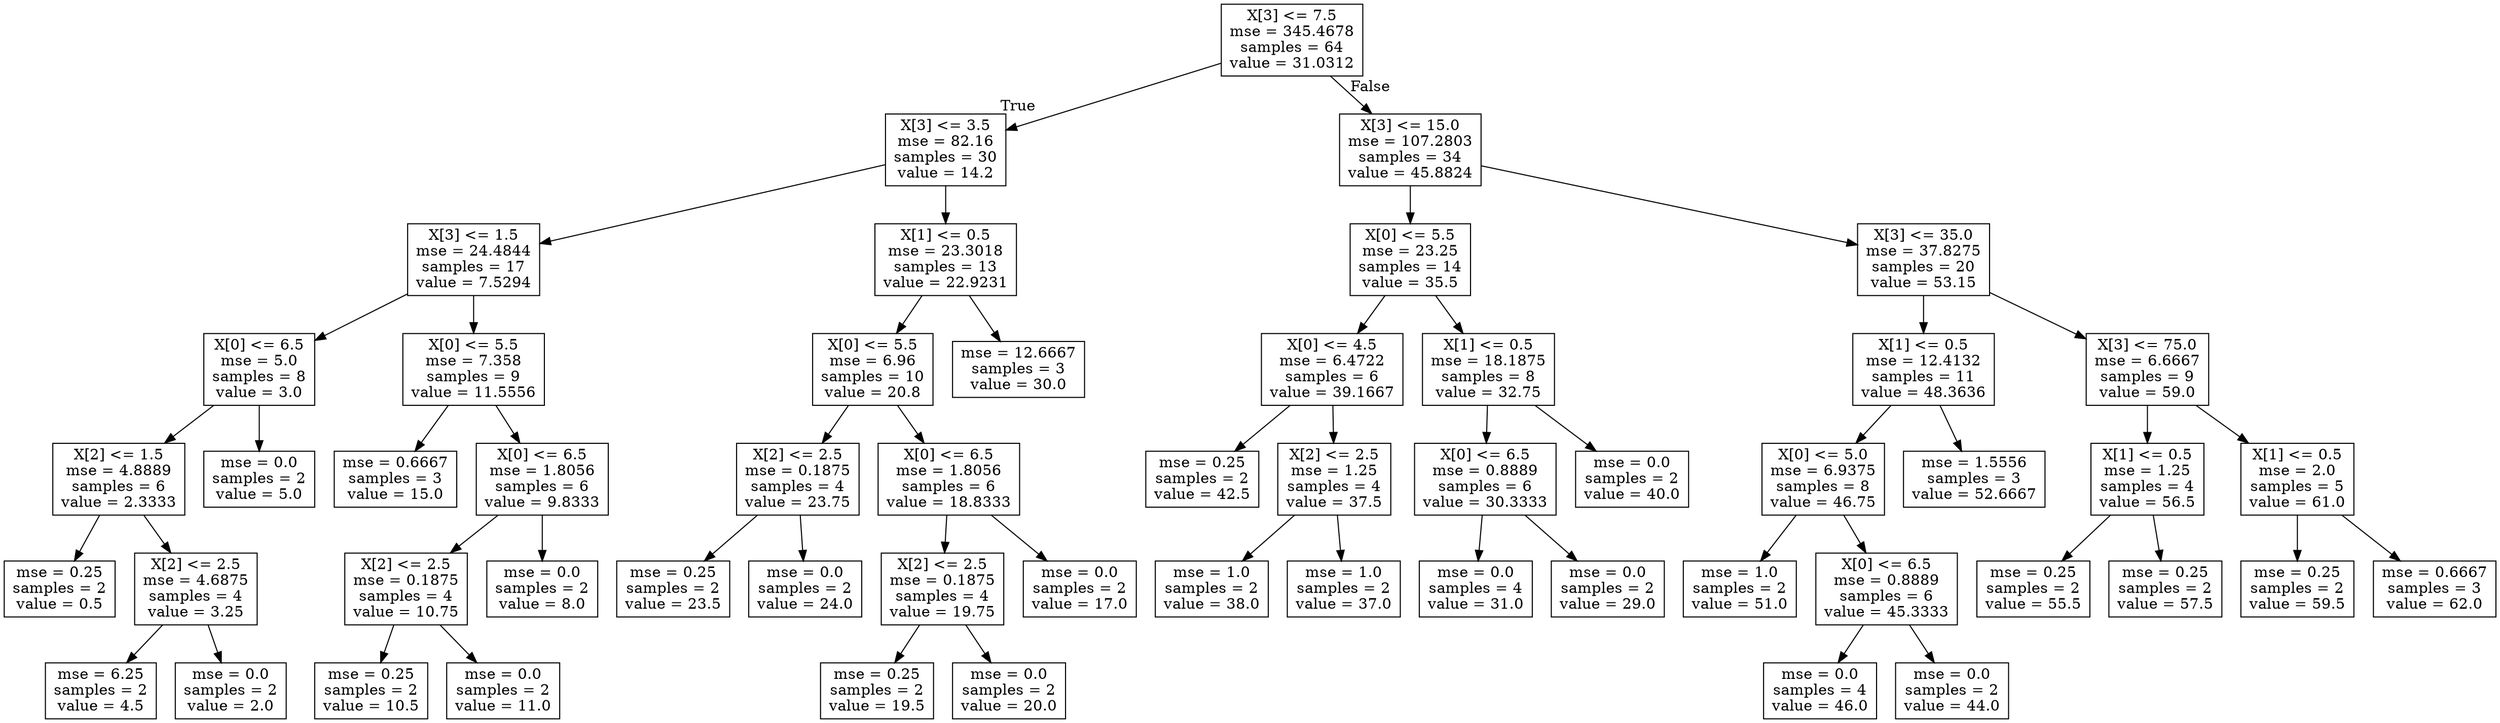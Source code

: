 digraph Tree {
node [shape=box] ;
0 [label="X[3] <= 7.5\nmse = 345.4678\nsamples = 64\nvalue = 31.0312"] ;
1 [label="X[3] <= 3.5\nmse = 82.16\nsamples = 30\nvalue = 14.2"] ;
0 -> 1 [labeldistance=2.5, labelangle=45, headlabel="True"] ;
2 [label="X[3] <= 1.5\nmse = 24.4844\nsamples = 17\nvalue = 7.5294"] ;
1 -> 2 ;
3 [label="X[0] <= 6.5\nmse = 5.0\nsamples = 8\nvalue = 3.0"] ;
2 -> 3 ;
4 [label="X[2] <= 1.5\nmse = 4.8889\nsamples = 6\nvalue = 2.3333"] ;
3 -> 4 ;
5 [label="mse = 0.25\nsamples = 2\nvalue = 0.5"] ;
4 -> 5 ;
6 [label="X[2] <= 2.5\nmse = 4.6875\nsamples = 4\nvalue = 3.25"] ;
4 -> 6 ;
7 [label="mse = 6.25\nsamples = 2\nvalue = 4.5"] ;
6 -> 7 ;
8 [label="mse = 0.0\nsamples = 2\nvalue = 2.0"] ;
6 -> 8 ;
9 [label="mse = 0.0\nsamples = 2\nvalue = 5.0"] ;
3 -> 9 ;
10 [label="X[0] <= 5.5\nmse = 7.358\nsamples = 9\nvalue = 11.5556"] ;
2 -> 10 ;
11 [label="mse = 0.6667\nsamples = 3\nvalue = 15.0"] ;
10 -> 11 ;
12 [label="X[0] <= 6.5\nmse = 1.8056\nsamples = 6\nvalue = 9.8333"] ;
10 -> 12 ;
13 [label="X[2] <= 2.5\nmse = 0.1875\nsamples = 4\nvalue = 10.75"] ;
12 -> 13 ;
14 [label="mse = 0.25\nsamples = 2\nvalue = 10.5"] ;
13 -> 14 ;
15 [label="mse = 0.0\nsamples = 2\nvalue = 11.0"] ;
13 -> 15 ;
16 [label="mse = 0.0\nsamples = 2\nvalue = 8.0"] ;
12 -> 16 ;
17 [label="X[1] <= 0.5\nmse = 23.3018\nsamples = 13\nvalue = 22.9231"] ;
1 -> 17 ;
18 [label="X[0] <= 5.5\nmse = 6.96\nsamples = 10\nvalue = 20.8"] ;
17 -> 18 ;
19 [label="X[2] <= 2.5\nmse = 0.1875\nsamples = 4\nvalue = 23.75"] ;
18 -> 19 ;
20 [label="mse = 0.25\nsamples = 2\nvalue = 23.5"] ;
19 -> 20 ;
21 [label="mse = 0.0\nsamples = 2\nvalue = 24.0"] ;
19 -> 21 ;
22 [label="X[0] <= 6.5\nmse = 1.8056\nsamples = 6\nvalue = 18.8333"] ;
18 -> 22 ;
23 [label="X[2] <= 2.5\nmse = 0.1875\nsamples = 4\nvalue = 19.75"] ;
22 -> 23 ;
24 [label="mse = 0.25\nsamples = 2\nvalue = 19.5"] ;
23 -> 24 ;
25 [label="mse = 0.0\nsamples = 2\nvalue = 20.0"] ;
23 -> 25 ;
26 [label="mse = 0.0\nsamples = 2\nvalue = 17.0"] ;
22 -> 26 ;
27 [label="mse = 12.6667\nsamples = 3\nvalue = 30.0"] ;
17 -> 27 ;
28 [label="X[3] <= 15.0\nmse = 107.2803\nsamples = 34\nvalue = 45.8824"] ;
0 -> 28 [labeldistance=2.5, labelangle=-45, headlabel="False"] ;
29 [label="X[0] <= 5.5\nmse = 23.25\nsamples = 14\nvalue = 35.5"] ;
28 -> 29 ;
30 [label="X[0] <= 4.5\nmse = 6.4722\nsamples = 6\nvalue = 39.1667"] ;
29 -> 30 ;
31 [label="mse = 0.25\nsamples = 2\nvalue = 42.5"] ;
30 -> 31 ;
32 [label="X[2] <= 2.5\nmse = 1.25\nsamples = 4\nvalue = 37.5"] ;
30 -> 32 ;
33 [label="mse = 1.0\nsamples = 2\nvalue = 38.0"] ;
32 -> 33 ;
34 [label="mse = 1.0\nsamples = 2\nvalue = 37.0"] ;
32 -> 34 ;
35 [label="X[1] <= 0.5\nmse = 18.1875\nsamples = 8\nvalue = 32.75"] ;
29 -> 35 ;
36 [label="X[0] <= 6.5\nmse = 0.8889\nsamples = 6\nvalue = 30.3333"] ;
35 -> 36 ;
37 [label="mse = 0.0\nsamples = 4\nvalue = 31.0"] ;
36 -> 37 ;
38 [label="mse = 0.0\nsamples = 2\nvalue = 29.0"] ;
36 -> 38 ;
39 [label="mse = 0.0\nsamples = 2\nvalue = 40.0"] ;
35 -> 39 ;
40 [label="X[3] <= 35.0\nmse = 37.8275\nsamples = 20\nvalue = 53.15"] ;
28 -> 40 ;
41 [label="X[1] <= 0.5\nmse = 12.4132\nsamples = 11\nvalue = 48.3636"] ;
40 -> 41 ;
42 [label="X[0] <= 5.0\nmse = 6.9375\nsamples = 8\nvalue = 46.75"] ;
41 -> 42 ;
43 [label="mse = 1.0\nsamples = 2\nvalue = 51.0"] ;
42 -> 43 ;
44 [label="X[0] <= 6.5\nmse = 0.8889\nsamples = 6\nvalue = 45.3333"] ;
42 -> 44 ;
45 [label="mse = 0.0\nsamples = 4\nvalue = 46.0"] ;
44 -> 45 ;
46 [label="mse = 0.0\nsamples = 2\nvalue = 44.0"] ;
44 -> 46 ;
47 [label="mse = 1.5556\nsamples = 3\nvalue = 52.6667"] ;
41 -> 47 ;
48 [label="X[3] <= 75.0\nmse = 6.6667\nsamples = 9\nvalue = 59.0"] ;
40 -> 48 ;
49 [label="X[1] <= 0.5\nmse = 1.25\nsamples = 4\nvalue = 56.5"] ;
48 -> 49 ;
50 [label="mse = 0.25\nsamples = 2\nvalue = 55.5"] ;
49 -> 50 ;
51 [label="mse = 0.25\nsamples = 2\nvalue = 57.5"] ;
49 -> 51 ;
52 [label="X[1] <= 0.5\nmse = 2.0\nsamples = 5\nvalue = 61.0"] ;
48 -> 52 ;
53 [label="mse = 0.25\nsamples = 2\nvalue = 59.5"] ;
52 -> 53 ;
54 [label="mse = 0.6667\nsamples = 3\nvalue = 62.0"] ;
52 -> 54 ;
}